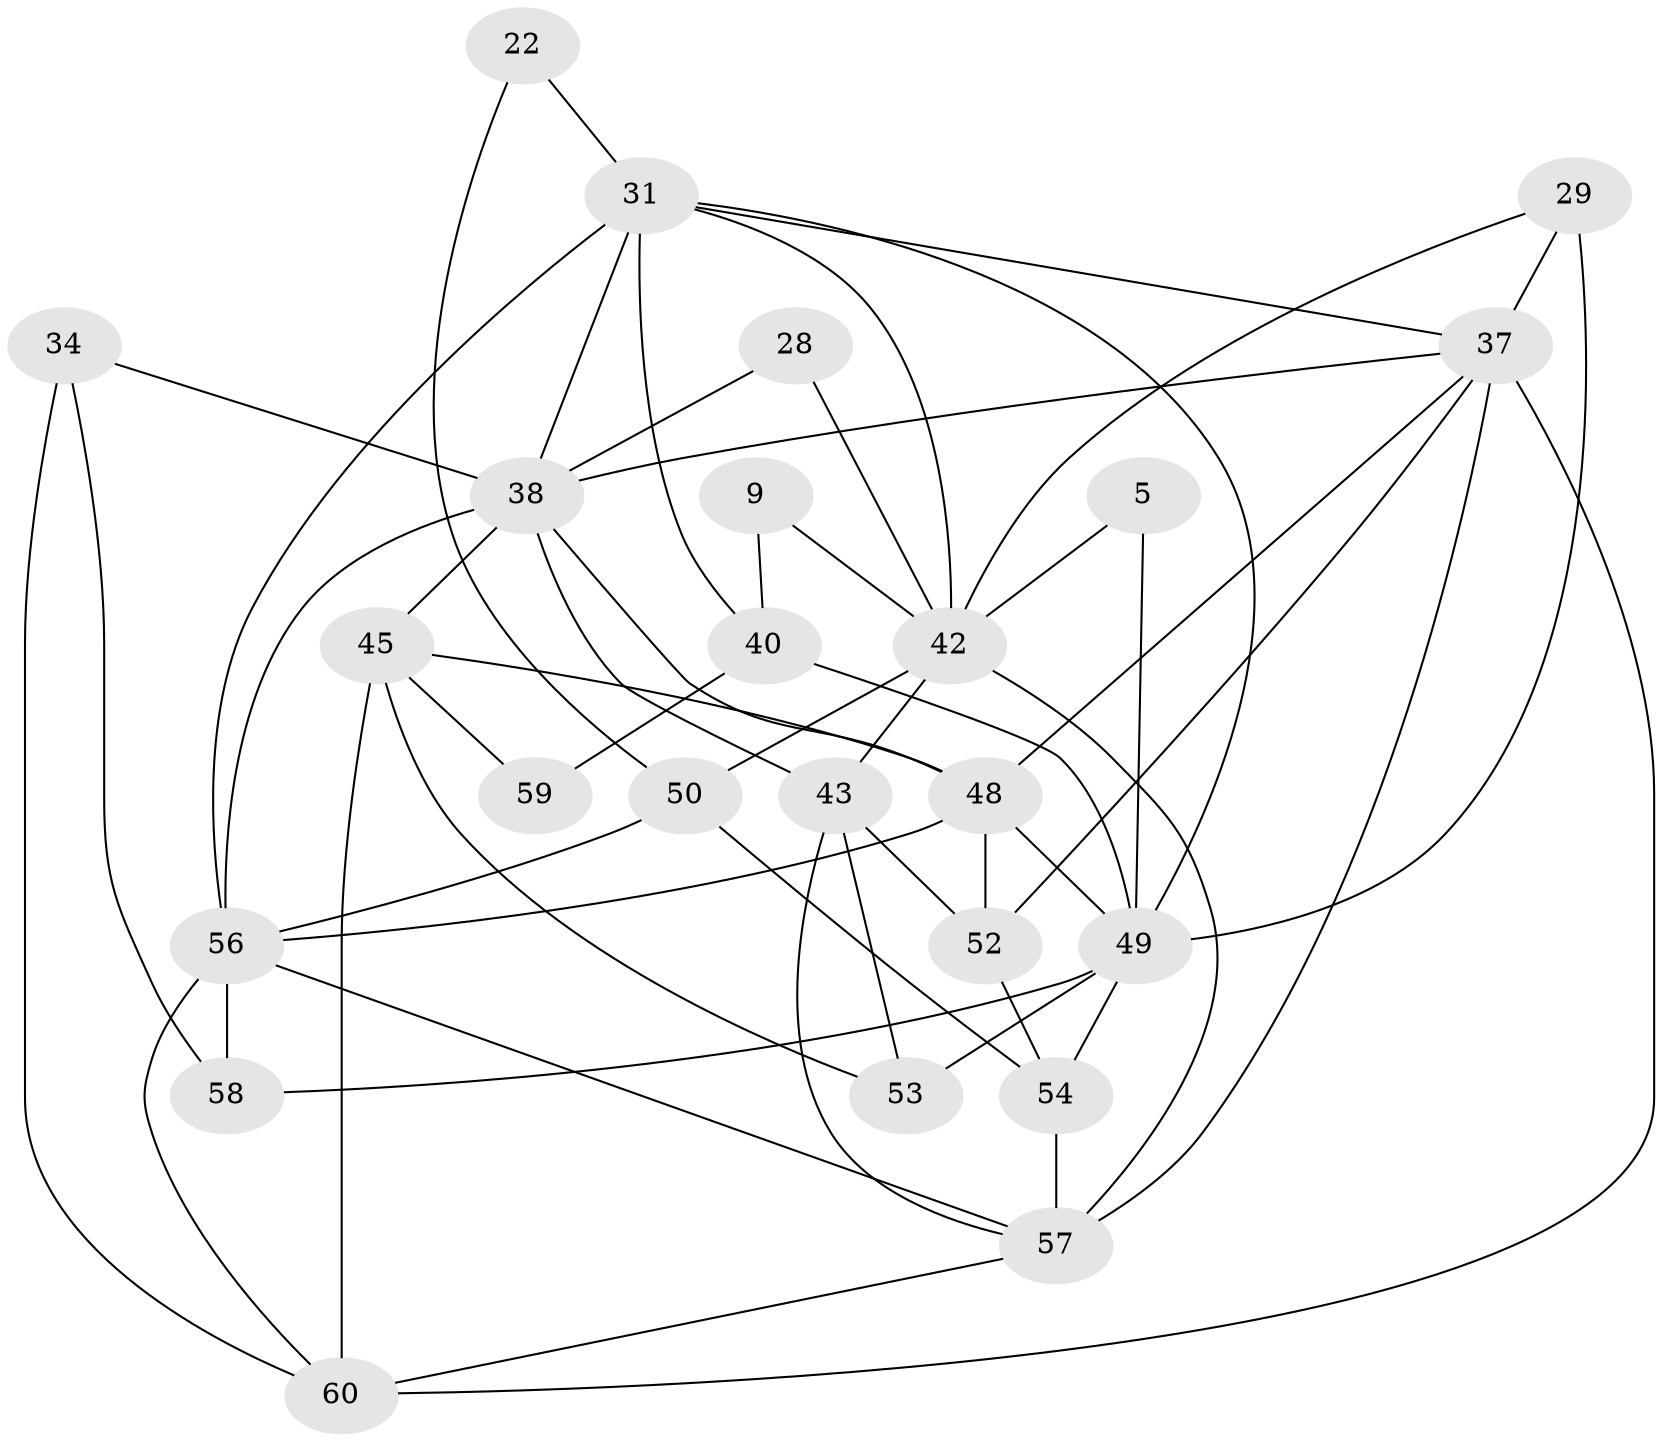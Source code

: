 // original degree distribution, {7: 0.06666666666666667, 2: 0.23333333333333334, 6: 0.15, 4: 0.3, 5: 0.05, 3: 0.18333333333333332, 10: 0.016666666666666666}
// Generated by graph-tools (version 1.1) at 2025/54/03/04/25 21:54:02]
// undirected, 24 vertices, 55 edges
graph export_dot {
graph [start="1"]
  node [color=gray90,style=filled];
  5;
  9;
  22;
  28;
  29;
  31 [super="+30"];
  34 [super="+8+10"];
  37 [super="+26"];
  38 [super="+35"];
  40;
  42 [super="+21+24"];
  43 [super="+27"];
  45 [super="+19+1"];
  48 [super="+13+47+39"];
  49 [super="+23"];
  50 [super="+46"];
  52;
  53 [super="+14"];
  54 [super="+12"];
  56 [super="+36+44+41"];
  57 [super="+11+51+32"];
  58;
  59 [super="+33"];
  60 [super="+55"];
  5 -- 49;
  5 -- 42;
  9 -- 42;
  9 -- 40;
  22 -- 31;
  22 -- 50;
  28 -- 38;
  28 -- 42;
  29 -- 49 [weight=2];
  29 -- 37;
  29 -- 42;
  31 -- 38 [weight=3];
  31 -- 40 [weight=2];
  31 -- 37;
  31 -- 42 [weight=2];
  31 -- 49 [weight=2];
  31 -- 56;
  34 -- 58;
  34 -- 38;
  34 -- 60 [weight=2];
  37 -- 52;
  37 -- 60 [weight=3];
  37 -- 57 [weight=2];
  37 -- 38;
  37 -- 48;
  38 -- 43 [weight=2];
  38 -- 45;
  38 -- 56 [weight=4];
  38 -- 48;
  40 -- 59 [weight=2];
  40 -- 49;
  42 -- 50 [weight=2];
  42 -- 57 [weight=2];
  42 -- 43;
  43 -- 52;
  43 -- 53;
  43 -- 57;
  45 -- 60 [weight=3];
  45 -- 48 [weight=2];
  45 -- 59;
  45 -- 53;
  48 -- 52;
  48 -- 49;
  48 -- 56;
  49 -- 53 [weight=2];
  49 -- 58 [weight=2];
  49 -- 54;
  50 -- 54;
  50 -- 56;
  52 -- 54;
  54 -- 57 [weight=2];
  56 -- 58;
  56 -- 60 [weight=2];
  56 -- 57 [weight=2];
  57 -- 60;
}
